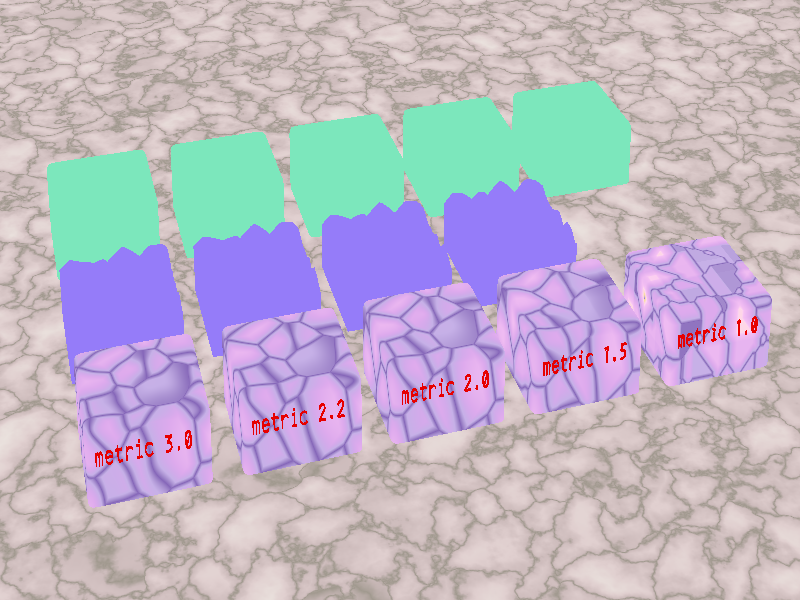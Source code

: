 // Persistence Of Vision Ray Tracer Scene Description File
// File: crackle2.pov
// Vers: 3.5
// Desc: crackle pattern demonstration scene
// Date: April 2001
// Auth: Christoph Hormann

// -w400 -h200
// -w512 -h256 +a0.3

#version 3.5;

#include "colors.inc"

global_settings {
   assumed_gamma 1
}

light_source {
   <1.6, 1.9, 2.7>*10000
   rgb 1.3
}

camera {
   location    <7, 24, 12>
   direction   y
   sky         z
   up          z
   right       2.0*x
   look_at     <0.0, 0, 0.3>
   angle       30
}


sphere {
   <0, 0, 0>, 1
   texture {
      pigment {
         color rgb < 0.60, 0.70, 0.95 >
      }
      finish {
         diffuse 0
         ambient 1
      }
   }
   scale 100000
   no_shadow
   hollow on
}

plane {
   z, 0
   
   texture {
      pigment {
         crackle
         color_map {
            [ 0.0 color rgb<0.356, 0.321, 0.274> ]
            [ 0.1 color rgb<0.611, 0.500, 0.500> ]
            [ 0.4 color rgb<0.745, 0.623, 0.623> ]
            [ 1.0 color rgb<0.837, 0.782, 0.745> ]
         }
         warp { turbulence 0.6 }
      }
      finish {
         diffuse 0.6
         ambient 0.1
         specular 0.2
         reflection {
            0.2, 0.6
            fresnel on
         }
         conserve_energy
      }
    
   }
   
}

#macro Objs(Metr)

union {
   #local fn_Crack=
   function {
      pigment {
         crackle
         metric Metr
         color_map { [0 rgb 0][1 rgb 1] }
         scale 0.7
      }
   }
   
   
   #local T_Crack=
   texture {
      pigment {
         crackle
         metric Metr
         color_map {
            [ 0.0000 color rgb<0.2353, 0.1333, 0.4824> ]
            [ 0.1000 color rgb<0.5647, 0.4353, 0.8000> ]
            [ 0.2000 color rgb<0.6549, 0.4000, 0.8275> ]
            [ 0.3000 color rgb<0.7294, 0.4039, 0.8471> ]
            [ 0.7000 color rgb<0.9059, 0.5255, 0.8980> ]
            [ 0.8000 color rgb<1.0000, 0.6784, 0.8549> ]
            [ 0.9000 color rgb<0.9725, 0.6980, 0.5922> ]
            [ 0.9300 color rgb<0.9490, 0.7255, 0.4078> ]
            [ 0.9800 color rgb<0.9725, 0.7255, 0.3294> ]
            [ 1.0000 color rgb<0.3000, 0.2000, 0.8000> ]
         }
         scale 0.7
      }
      finish {
         ambient 0.1
         diffuse 0.7
         brilliance 1.3
         specular 0.3
      }
   }
   
   superellipsoid {
      <0.1, 0.1>
      scale <1.0, 1.0, 0.6>
      texture { T_Crack }
      translate <0.0, 3.0, 0.3>
   }
   
   superellipsoid {
      <0.1, 0.1>
      scale <1.0, 1.0, 0.6>
      
      texture {
         pigment { rgb <0.2, 0.8, 0.5> }
         finish {
            specular 0.5
            roughness 0.04
            diffuse 0.8
            brilliance 2.0
            ambient 0.1
         }
         normal {
            crackle 0.7
            metric Metr
            scale 0.7
         }
      }
      
      translate <0.0, -3.0, 0.3>
   }
   
   #if (Metr != 1)
      isosurface {
         function { z-fn_Crack(x, y, 0.6).red*0.35 }
         //evaluate 1, 1.2, 0.99
         max_gradient 1.5
         accuracy 0.001
         contained_by { box { <-1.0,-1.0,-0.6>,<1.0,1.0,1.1> } }
         
         texture {
            pigment { rgb <0.3, 0.2, 0.95> }
            finish {
               specular 0.5
               roughness 0.04
               diffuse 0.8
               brilliance 2.0
               ambient 0.1
            }
         }
         
         translate 0.6*z
      }
   #end
   
   
   object {
      text
      {
         ttf
         "crystal.ttf",
         concat("metric ", str(Metr,0,1)),
         0.1, 0
         
         rotate 90*x
         rotate 180*z
         scale 0.3
         translate <0.85, 4.01, 0.5>
         
         texture {
            pigment { color Red*0.8 }
         }
      }
   }
   
   translate -1*y
}
#end


object { Objs(1)   translate -5.0*x }
object { Objs(1.5) translate -2.5*x }
object { Objs(2)   translate  0.0*x }
object { Objs(2.2) translate  2.5*x }
object { Objs(3)   translate  5.0*x }

